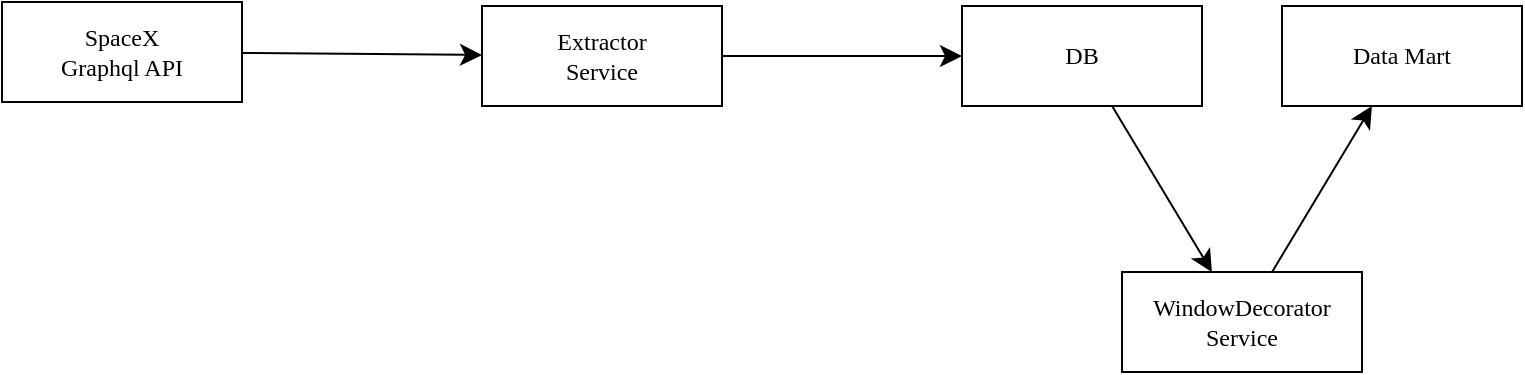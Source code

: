 <mxfile version="20.7.4" type="device"><diagram name="Page-1" id="52a04d89-c75d-2922-d76d-85b35f80e030"><mxGraphModel dx="1430" dy="786" grid="1" gridSize="10" guides="1" tooltips="1" connect="1" arrows="1" fold="1" page="0" pageScale="1" pageWidth="1100" pageHeight="850" background="none" math="0" shadow="0"><root><mxCell id="0"/><mxCell id="1" parent="0"/><mxCell id="17472293e6e8944d-29" value="DB" style="whiteSpace=wrap;html=1;rounded=0;shadow=0;comic=0;labelBackgroundColor=none;strokeWidth=1;fontFamily=Verdana;fontSize=12;align=center;" parent="1" vertex="1"><mxGeometry x="720" y="57" width="120" height="50" as="geometry"/></mxCell><mxCell id="1fdf3b25b50cf41e-27" style="edgeStyle=none;html=1;labelBackgroundColor=none;startFill=0;startSize=8;endFill=1;endSize=8;fontFamily=Verdana;fontSize=12;" parent="1" source="17472293e6e8944d-30" target="KcgE15J8QqcrbgasKM2t-11" edge="1"><mxGeometry relative="1" as="geometry"><mxPoint x="430" y="80" as="targetPoint"/></mxGeometry></mxCell><mxCell id="17472293e6e8944d-30" value="SpaceX&lt;br&gt;Graphql API" style="whiteSpace=wrap;html=1;rounded=0;shadow=0;comic=0;labelBackgroundColor=none;strokeWidth=1;fontFamily=Verdana;fontSize=12;align=center;" parent="1" vertex="1"><mxGeometry x="240" y="55" width="120" height="50" as="geometry"/></mxCell><mxCell id="1fdf3b25b50cf41e-28" style="edgeStyle=none;html=1;labelBackgroundColor=none;startFill=0;startSize=8;endFill=1;endSize=8;fontFamily=Verdana;fontSize=12;" parent="1" source="KcgE15J8QqcrbgasKM2t-11" target="17472293e6e8944d-29" edge="1"><mxGeometry relative="1" as="geometry"><mxPoint x="570" y="80.5" as="sourcePoint"/></mxGeometry></mxCell><mxCell id="1fdf3b25b50cf41e-29" style="edgeStyle=none;html=1;labelBackgroundColor=none;startFill=0;startSize=8;endFill=1;endSize=8;fontFamily=Verdana;fontSize=12;" parent="1" source="17472293e6e8944d-29" target="KcgE15J8QqcrbgasKM2t-13" edge="1"><mxGeometry relative="1" as="geometry"><mxPoint x="779.71" y="112" as="sourcePoint"/><mxPoint x="779.71" y="160" as="targetPoint"/></mxGeometry></mxCell><mxCell id="KcgE15J8QqcrbgasKM2t-11" value="Extractor&lt;br&gt;Service" style="whiteSpace=wrap;html=1;rounded=0;shadow=0;comic=0;labelBackgroundColor=none;strokeWidth=1;fontFamily=Verdana;fontSize=12;align=center;" vertex="1" parent="1"><mxGeometry x="480" y="57" width="120" height="50" as="geometry"/></mxCell><mxCell id="KcgE15J8QqcrbgasKM2t-12" value="Data Mart" style="whiteSpace=wrap;html=1;rounded=0;shadow=0;comic=0;labelBackgroundColor=none;strokeWidth=1;fontFamily=Verdana;fontSize=12;align=center;" vertex="1" parent="1"><mxGeometry x="880" y="57" width="120" height="50" as="geometry"/></mxCell><mxCell id="KcgE15J8QqcrbgasKM2t-13" value="WindowDecorator&lt;br&gt;Service" style="whiteSpace=wrap;html=1;rounded=0;shadow=0;comic=0;labelBackgroundColor=none;strokeWidth=1;fontFamily=Verdana;fontSize=12;align=center;" vertex="1" parent="1"><mxGeometry x="800" y="190" width="120" height="50" as="geometry"/></mxCell><mxCell id="KcgE15J8QqcrbgasKM2t-14" style="edgeStyle=none;html=1;labelBackgroundColor=none;startFill=0;startSize=8;endFill=1;endSize=8;fontFamily=Verdana;fontSize=12;" edge="1" parent="1" source="KcgE15J8QqcrbgasKM2t-13" target="KcgE15J8QqcrbgasKM2t-12"><mxGeometry relative="1" as="geometry"><mxPoint x="779.71" y="210" as="sourcePoint"/><mxPoint x="779.71" y="258" as="targetPoint"/></mxGeometry></mxCell></root></mxGraphModel></diagram></mxfile>